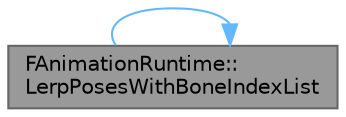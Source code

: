 digraph "FAnimationRuntime::LerpPosesWithBoneIndexList"
{
 // INTERACTIVE_SVG=YES
 // LATEX_PDF_SIZE
  bgcolor="transparent";
  edge [fontname=Helvetica,fontsize=10,labelfontname=Helvetica,labelfontsize=10];
  node [fontname=Helvetica,fontsize=10,shape=box,height=0.2,width=0.4];
  rankdir="LR";
  Node1 [id="Node000001",label="FAnimationRuntime::\lLerpPosesWithBoneIndexList",height=0.2,width=0.4,color="gray40", fillcolor="grey60", style="filled", fontcolor="black",tooltip="Lerp for FCompactPose."];
  Node1 -> Node1 [id="edge1_Node000001_Node000001",color="steelblue1",style="solid",tooltip=" "];
}
